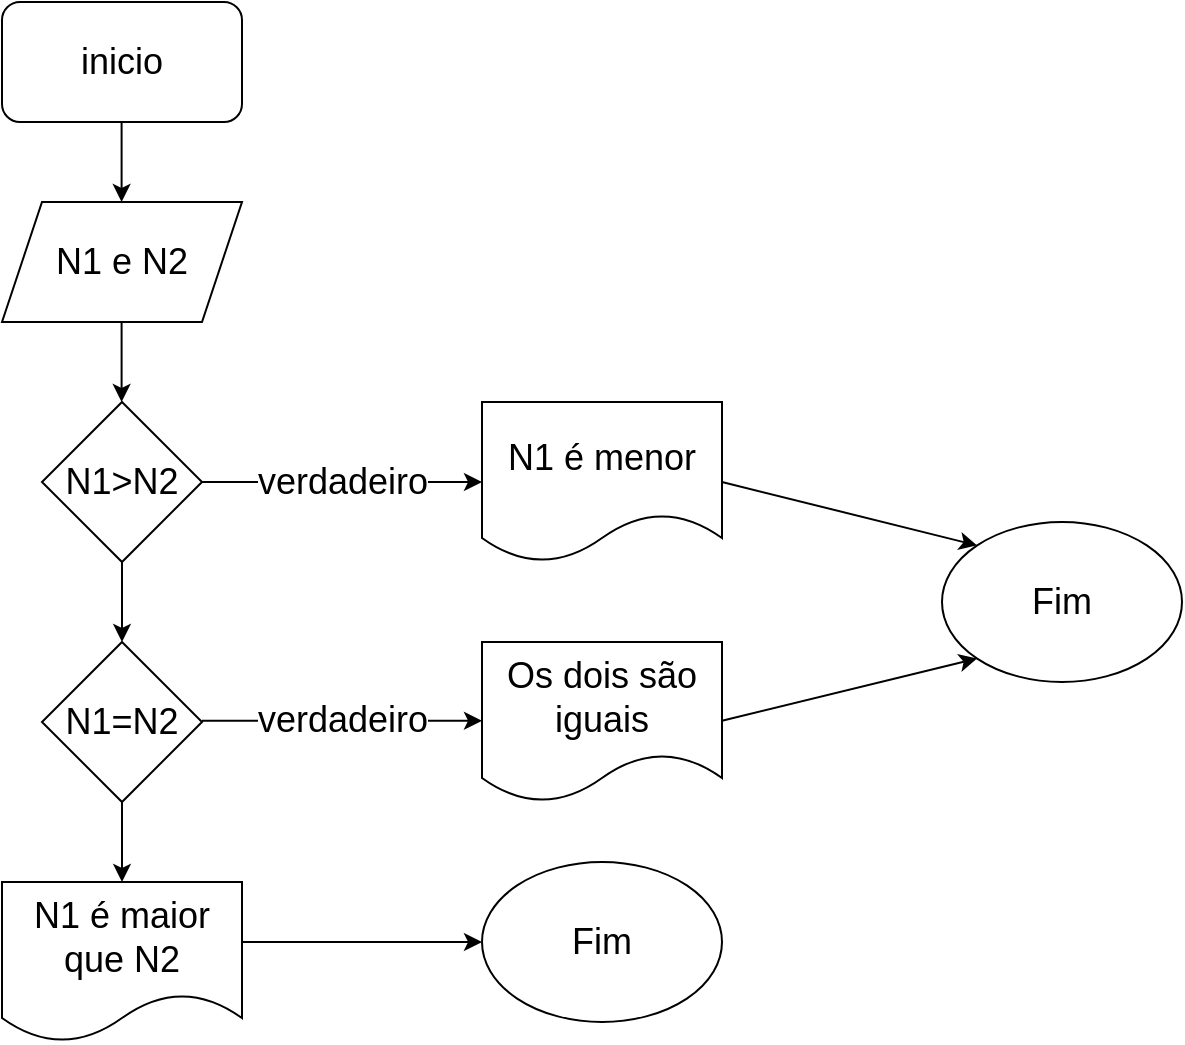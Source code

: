 <mxfile version="17.1.3" type="github">
  <diagram id="s1aYQBsIAPBr97oVnttm" name="Page-1">
    <mxGraphModel dx="1021" dy="567" grid="1" gridSize="10" guides="1" tooltips="1" connect="1" arrows="1" fold="1" page="1" pageScale="1" pageWidth="827" pageHeight="1169" math="0" shadow="0">
      <root>
        <mxCell id="0" />
        <mxCell id="1" parent="0" />
        <mxCell id="ensi9tiiPIWH3IUpqDQX-2" value="inicio" style="rounded=1;whiteSpace=wrap;html=1;fontSize=18;" vertex="1" parent="1">
          <mxGeometry x="200" y="160" width="120" height="60" as="geometry" />
        </mxCell>
        <mxCell id="ensi9tiiPIWH3IUpqDQX-4" value="N1 e N2" style="shape=parallelogram;perimeter=parallelogramPerimeter;whiteSpace=wrap;html=1;fixedSize=1;fontSize=18;" vertex="1" parent="1">
          <mxGeometry x="200" y="260" width="120" height="60" as="geometry" />
        </mxCell>
        <mxCell id="ensi9tiiPIWH3IUpqDQX-13" value="" style="curved=1;endArrow=classic;html=1;rounded=0;fontSize=18;entryX=0.5;entryY=0;entryDx=0;entryDy=0;exitX=0.5;exitY=1;exitDx=0;exitDy=0;" edge="1" parent="1">
          <mxGeometry width="50" height="50" relative="1" as="geometry">
            <mxPoint x="259.8" y="220" as="sourcePoint" />
            <mxPoint x="259.8" y="260" as="targetPoint" />
            <Array as="points">
              <mxPoint x="259.8" y="240" />
            </Array>
          </mxGeometry>
        </mxCell>
        <mxCell id="ensi9tiiPIWH3IUpqDQX-14" value="" style="curved=1;endArrow=classic;html=1;rounded=0;fontSize=18;entryX=0.5;entryY=0;entryDx=0;entryDy=0;exitX=0.5;exitY=1;exitDx=0;exitDy=0;" edge="1" parent="1">
          <mxGeometry width="50" height="50" relative="1" as="geometry">
            <mxPoint x="259.8" y="320" as="sourcePoint" />
            <mxPoint x="259.8" y="360" as="targetPoint" />
            <Array as="points">
              <mxPoint x="259.8" y="340" />
            </Array>
          </mxGeometry>
        </mxCell>
        <mxCell id="ensi9tiiPIWH3IUpqDQX-16" value="N1&amp;gt;N2" style="rhombus;whiteSpace=wrap;html=1;fontSize=18;" vertex="1" parent="1">
          <mxGeometry x="220" y="360" width="80" height="80" as="geometry" />
        </mxCell>
        <mxCell id="ensi9tiiPIWH3IUpqDQX-17" value="verdadeiro" style="curved=1;endArrow=classic;html=1;rounded=0;fontSize=18;exitX=1;exitY=0.5;exitDx=0;exitDy=0;entryX=0;entryY=0.5;entryDx=0;entryDy=0;" edge="1" parent="1" source="ensi9tiiPIWH3IUpqDQX-16" target="ensi9tiiPIWH3IUpqDQX-18">
          <mxGeometry width="50" height="50" relative="1" as="geometry">
            <mxPoint x="340" y="390" as="sourcePoint" />
            <mxPoint x="390" y="340" as="targetPoint" />
            <Array as="points" />
          </mxGeometry>
        </mxCell>
        <mxCell id="ensi9tiiPIWH3IUpqDQX-18" value="N1 é menor" style="shape=document;whiteSpace=wrap;html=1;boundedLbl=1;fontSize=18;" vertex="1" parent="1">
          <mxGeometry x="440" y="360" width="120" height="80" as="geometry" />
        </mxCell>
        <mxCell id="ensi9tiiPIWH3IUpqDQX-19" value="" style="curved=1;endArrow=classic;html=1;rounded=0;fontSize=18;exitX=0.5;exitY=1;exitDx=0;exitDy=0;" edge="1" parent="1" source="ensi9tiiPIWH3IUpqDQX-16">
          <mxGeometry width="50" height="50" relative="1" as="geometry">
            <mxPoint x="240" y="520" as="sourcePoint" />
            <mxPoint x="260" y="480" as="targetPoint" />
            <Array as="points" />
          </mxGeometry>
        </mxCell>
        <mxCell id="ensi9tiiPIWH3IUpqDQX-20" value="Os dois são iguais" style="shape=document;whiteSpace=wrap;html=1;boundedLbl=1;fontSize=18;" vertex="1" parent="1">
          <mxGeometry x="440" y="480" width="120" height="80" as="geometry" />
        </mxCell>
        <mxCell id="ensi9tiiPIWH3IUpqDQX-21" value="N1=N2" style="rhombus;whiteSpace=wrap;html=1;fontSize=18;" vertex="1" parent="1">
          <mxGeometry x="220" y="480" width="80" height="80" as="geometry" />
        </mxCell>
        <mxCell id="ensi9tiiPIWH3IUpqDQX-23" value="verdadeiro" style="curved=1;endArrow=classic;html=1;rounded=0;fontSize=18;exitX=1;exitY=0.5;exitDx=0;exitDy=0;entryX=0;entryY=0.5;entryDx=0;entryDy=0;" edge="1" parent="1">
          <mxGeometry width="50" height="50" relative="1" as="geometry">
            <mxPoint x="300" y="519.41" as="sourcePoint" />
            <mxPoint x="440" y="519.41" as="targetPoint" />
            <Array as="points" />
          </mxGeometry>
        </mxCell>
        <mxCell id="ensi9tiiPIWH3IUpqDQX-25" value="" style="endArrow=classic;html=1;rounded=0;fontSize=18;exitX=0.5;exitY=1;exitDx=0;exitDy=0;" edge="1" parent="1" source="ensi9tiiPIWH3IUpqDQX-21">
          <mxGeometry width="50" height="50" relative="1" as="geometry">
            <mxPoint x="250" y="610" as="sourcePoint" />
            <mxPoint x="260" y="600" as="targetPoint" />
          </mxGeometry>
        </mxCell>
        <mxCell id="ensi9tiiPIWH3IUpqDQX-26" value="Fim" style="ellipse;whiteSpace=wrap;html=1;fontSize=18;" vertex="1" parent="1">
          <mxGeometry x="670" y="420" width="120" height="80" as="geometry" />
        </mxCell>
        <mxCell id="ensi9tiiPIWH3IUpqDQX-27" value="" style="curved=1;endArrow=classic;html=1;rounded=0;fontSize=18;exitX=1;exitY=0.5;exitDx=0;exitDy=0;entryX=0;entryY=1;entryDx=0;entryDy=0;" edge="1" parent="1" target="ensi9tiiPIWH3IUpqDQX-26">
          <mxGeometry width="50" height="50" relative="1" as="geometry">
            <mxPoint x="560" y="519.41" as="sourcePoint" />
            <mxPoint x="700" y="519.41" as="targetPoint" />
            <Array as="points" />
          </mxGeometry>
        </mxCell>
        <mxCell id="ensi9tiiPIWH3IUpqDQX-28" value="" style="curved=1;endArrow=classic;html=1;rounded=0;fontSize=18;exitX=1;exitY=0.5;exitDx=0;exitDy=0;entryX=0;entryY=0;entryDx=0;entryDy=0;" edge="1" parent="1" source="ensi9tiiPIWH3IUpqDQX-18" target="ensi9tiiPIWH3IUpqDQX-26">
          <mxGeometry width="50" height="50" relative="1" as="geometry">
            <mxPoint x="560" y="401.13" as="sourcePoint" />
            <mxPoint x="687.574" y="370.004" as="targetPoint" />
            <Array as="points" />
          </mxGeometry>
        </mxCell>
        <mxCell id="ensi9tiiPIWH3IUpqDQX-29" value="N1 é maior que N2" style="shape=document;whiteSpace=wrap;html=1;boundedLbl=1;fontSize=18;" vertex="1" parent="1">
          <mxGeometry x="200" y="600" width="120" height="80" as="geometry" />
        </mxCell>
        <mxCell id="ensi9tiiPIWH3IUpqDQX-30" value="Fim" style="ellipse;whiteSpace=wrap;html=1;fontSize=18;" vertex="1" parent="1">
          <mxGeometry x="440" y="590" width="120" height="80" as="geometry" />
        </mxCell>
        <mxCell id="ensi9tiiPIWH3IUpqDQX-31" value="" style="curved=1;endArrow=classic;html=1;rounded=0;fontSize=18;exitX=1;exitY=0.5;exitDx=0;exitDy=0;entryX=0;entryY=0.5;entryDx=0;entryDy=0;" edge="1" parent="1" target="ensi9tiiPIWH3IUpqDQX-30">
          <mxGeometry width="50" height="50" relative="1" as="geometry">
            <mxPoint x="320" y="630.0" as="sourcePoint" />
            <mxPoint x="460" y="630.0" as="targetPoint" />
            <Array as="points" />
          </mxGeometry>
        </mxCell>
      </root>
    </mxGraphModel>
  </diagram>
</mxfile>
